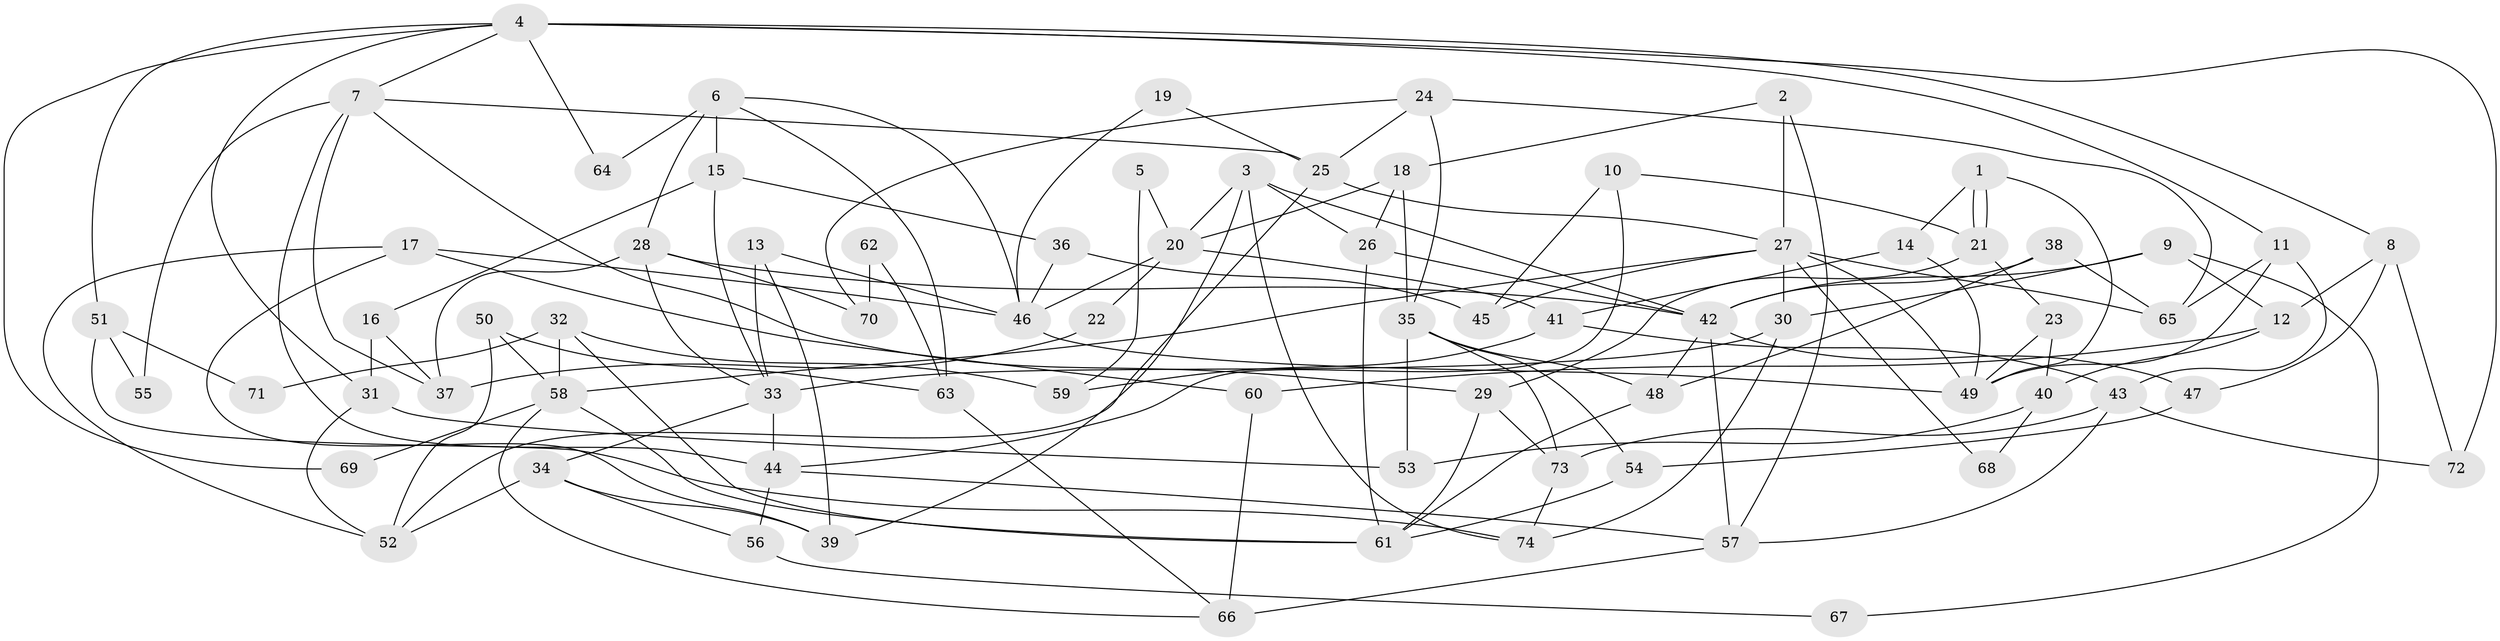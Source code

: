 // coarse degree distribution, {7: 0.16666666666666666, 9: 0.20833333333333334, 4: 0.20833333333333334, 5: 0.125, 6: 0.08333333333333333, 3: 0.125, 11: 0.041666666666666664, 10: 0.041666666666666664}
// Generated by graph-tools (version 1.1) at 2025/51/03/04/25 22:51:02]
// undirected, 74 vertices, 148 edges
graph export_dot {
  node [color=gray90,style=filled];
  1;
  2;
  3;
  4;
  5;
  6;
  7;
  8;
  9;
  10;
  11;
  12;
  13;
  14;
  15;
  16;
  17;
  18;
  19;
  20;
  21;
  22;
  23;
  24;
  25;
  26;
  27;
  28;
  29;
  30;
  31;
  32;
  33;
  34;
  35;
  36;
  37;
  38;
  39;
  40;
  41;
  42;
  43;
  44;
  45;
  46;
  47;
  48;
  49;
  50;
  51;
  52;
  53;
  54;
  55;
  56;
  57;
  58;
  59;
  60;
  61;
  62;
  63;
  64;
  65;
  66;
  67;
  68;
  69;
  70;
  71;
  72;
  73;
  74;
  1 -- 49;
  1 -- 21;
  1 -- 21;
  1 -- 14;
  2 -- 57;
  2 -- 27;
  2 -- 18;
  3 -- 42;
  3 -- 26;
  3 -- 20;
  3 -- 39;
  3 -- 74;
  4 -- 11;
  4 -- 7;
  4 -- 8;
  4 -- 31;
  4 -- 51;
  4 -- 64;
  4 -- 69;
  4 -- 72;
  5 -- 59;
  5 -- 20;
  6 -- 46;
  6 -- 28;
  6 -- 15;
  6 -- 63;
  6 -- 64;
  7 -- 25;
  7 -- 44;
  7 -- 29;
  7 -- 37;
  7 -- 55;
  8 -- 72;
  8 -- 12;
  8 -- 47;
  9 -- 42;
  9 -- 12;
  9 -- 30;
  9 -- 67;
  10 -- 21;
  10 -- 44;
  10 -- 45;
  11 -- 49;
  11 -- 43;
  11 -- 65;
  12 -- 60;
  12 -- 40;
  13 -- 33;
  13 -- 46;
  13 -- 39;
  14 -- 49;
  14 -- 41;
  15 -- 16;
  15 -- 33;
  15 -- 36;
  16 -- 31;
  16 -- 37;
  17 -- 52;
  17 -- 39;
  17 -- 46;
  17 -- 60;
  18 -- 20;
  18 -- 26;
  18 -- 35;
  19 -- 46;
  19 -- 25;
  20 -- 46;
  20 -- 22;
  20 -- 41;
  21 -- 29;
  21 -- 23;
  22 -- 37;
  23 -- 40;
  23 -- 49;
  24 -- 65;
  24 -- 35;
  24 -- 25;
  24 -- 70;
  25 -- 27;
  25 -- 52;
  26 -- 42;
  26 -- 61;
  27 -- 45;
  27 -- 58;
  27 -- 30;
  27 -- 49;
  27 -- 65;
  27 -- 68;
  28 -- 33;
  28 -- 42;
  28 -- 37;
  28 -- 70;
  29 -- 73;
  29 -- 61;
  30 -- 33;
  30 -- 74;
  31 -- 52;
  31 -- 53;
  32 -- 58;
  32 -- 61;
  32 -- 59;
  32 -- 71;
  33 -- 34;
  33 -- 44;
  34 -- 39;
  34 -- 52;
  34 -- 56;
  35 -- 54;
  35 -- 48;
  35 -- 53;
  35 -- 73;
  36 -- 46;
  36 -- 45;
  38 -- 65;
  38 -- 48;
  38 -- 42;
  40 -- 53;
  40 -- 68;
  41 -- 43;
  41 -- 59;
  42 -- 48;
  42 -- 47;
  42 -- 57;
  43 -- 73;
  43 -- 57;
  43 -- 72;
  44 -- 57;
  44 -- 56;
  46 -- 49;
  47 -- 54;
  48 -- 61;
  50 -- 63;
  50 -- 52;
  50 -- 58;
  51 -- 74;
  51 -- 55;
  51 -- 71;
  54 -- 61;
  56 -- 67;
  57 -- 66;
  58 -- 61;
  58 -- 66;
  58 -- 69;
  60 -- 66;
  62 -- 63;
  62 -- 70;
  63 -- 66;
  73 -- 74;
}

